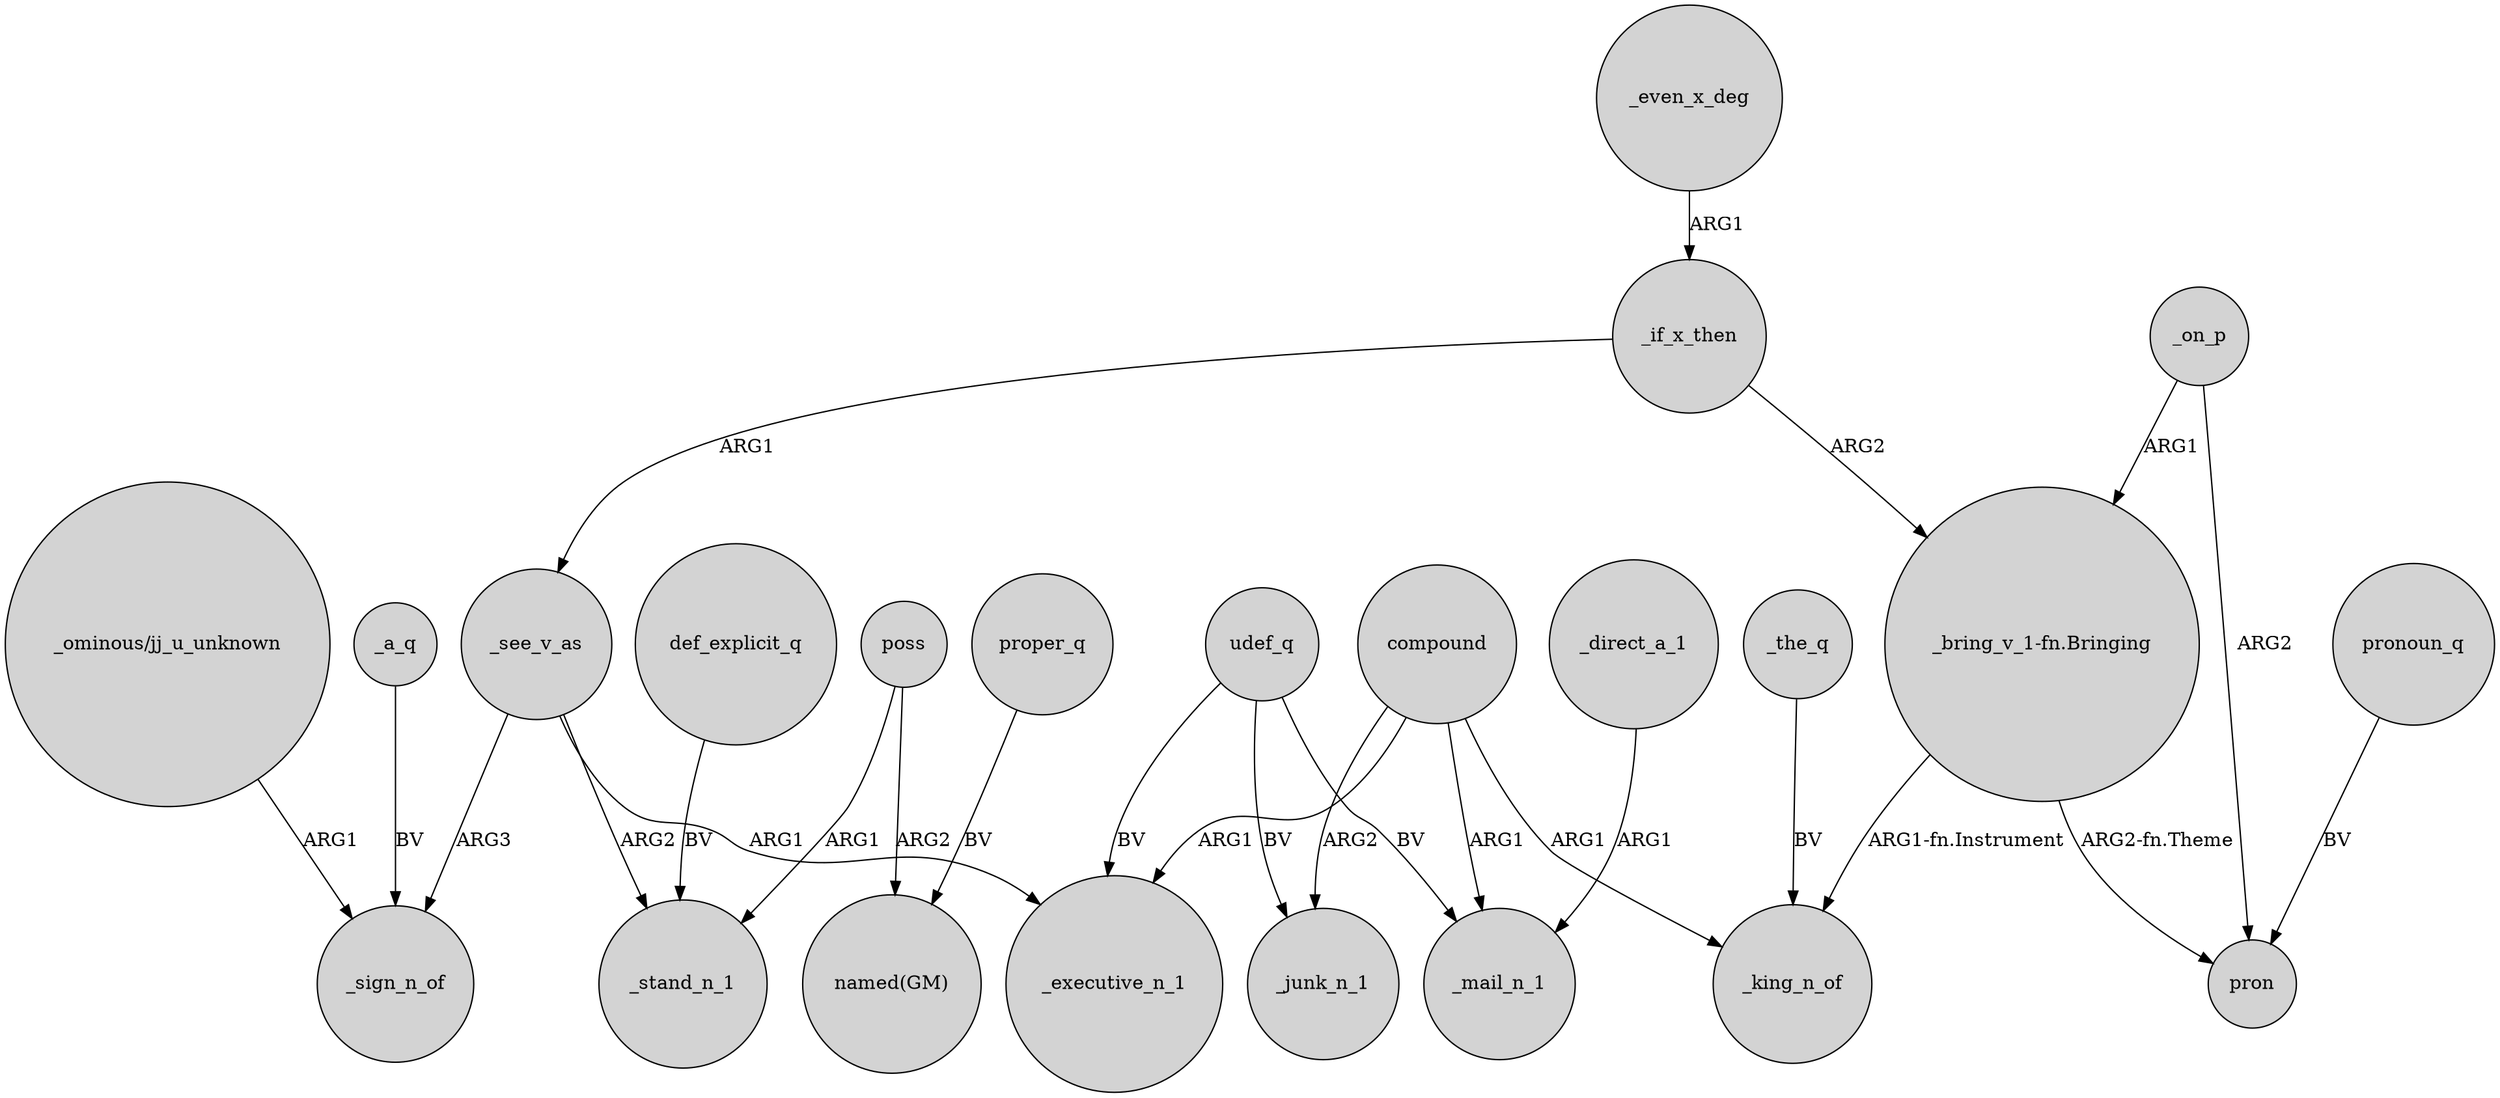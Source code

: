 digraph {
	node [shape=circle style=filled]
	"_ominous/jj_u_unknown" -> _sign_n_of [label=ARG1]
	def_explicit_q -> _stand_n_1 [label=BV]
	poss -> "named(GM)" [label=ARG2]
	udef_q -> _executive_n_1 [label=BV]
	_see_v_as -> _stand_n_1 [label=ARG2]
	_a_q -> _sign_n_of [label=BV]
	_even_x_deg -> _if_x_then [label=ARG1]
	compound -> _executive_n_1 [label=ARG1]
	poss -> _stand_n_1 [label=ARG1]
	proper_q -> "named(GM)" [label=BV]
	compound -> _king_n_of [label=ARG1]
	compound -> _junk_n_1 [label=ARG2]
	"_bring_v_1-fn.Bringing" -> pron [label="ARG2-fn.Theme"]
	_on_p -> pron [label=ARG2]
	_direct_a_1 -> _mail_n_1 [label=ARG1]
	udef_q -> _junk_n_1 [label=BV]
	_on_p -> "_bring_v_1-fn.Bringing" [label=ARG1]
	pronoun_q -> pron [label=BV]
	udef_q -> _mail_n_1 [label=BV]
	compound -> _mail_n_1 [label=ARG1]
	_the_q -> _king_n_of [label=BV]
	"_bring_v_1-fn.Bringing" -> _king_n_of [label="ARG1-fn.Instrument"]
	_see_v_as -> _sign_n_of [label=ARG3]
	_see_v_as -> _executive_n_1 [label=ARG1]
	_if_x_then -> _see_v_as [label=ARG1]
	_if_x_then -> "_bring_v_1-fn.Bringing" [label=ARG2]
}
